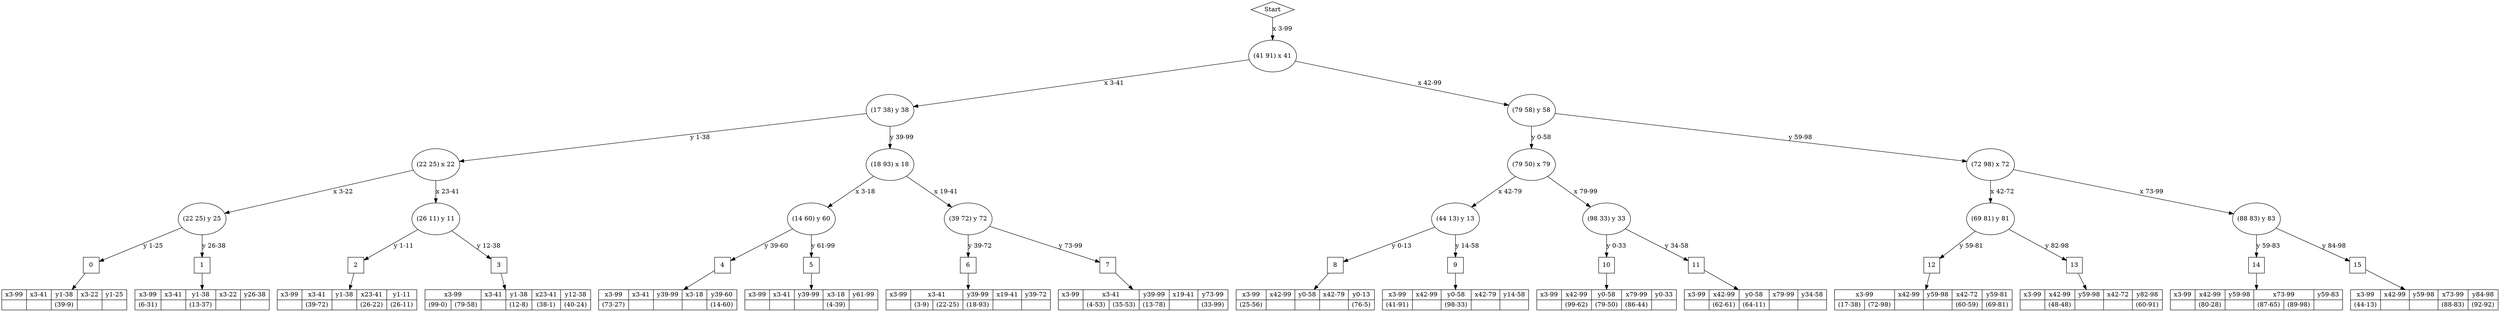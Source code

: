 digraph graphname{
ratio="fill";margin=0;
Node0 [shape=diamond label="Start"]
Node0 -> Node1 [label="x 3-99"]
Node1 [width=1 height=1 label ="(41 91) x 41"]
Node1 -> Node2 [label="x 3-41"]
Node2 [width=1 height=1 label ="(17 38) y 38"]
Node2 -> Node3 [label="y 1-38"]
Node3 [width=1 height=1 label ="(22 25) x 22"]
Node3 -> Node4 [label="x 3-22"]
Node4 [width=1 height=1 label ="(22 25) y 25"]
Node4 -> Node5 [label="y 1-25"]
Node5 [shape=rectangle width=0.5 height=0.5 label="0"]
struct26 [shape=record label=" {x3-99|{}}|{x3-41|{}}|{y1-38|{ (39-9)}}|{x3-22|{}}|{y1-25|{}}"]
Node5 -> struct26
Node4 -> Node6 [label="y 26-38"]
Node6 [shape=rectangle width=0.5 height=0.5 label="1"]
struct31 [shape=record label=" {x3-99|{ (6-31)}}|{x3-41|{}}|{y1-38|{ (13-37)}}|{x3-22|{}}|{y26-38|{}}"]
Node6 -> struct31
Node3 -> Node7 [label="x 23-41"]
Node7 [width=1 height=1 label ="(26 11) y 11"]
Node7 -> Node8 [label="y 1-11"]
Node8 [shape=rectangle width=0.5 height=0.5 label="2"]
struct41 [shape=record label=" {x3-99|{}}|{x3-41|{ (39-72)}}|{y1-38|{}}|{x23-41|{ (26-22)}}|{y1-11|{ (26-11)}}"]
Node8 -> struct41
Node7 -> Node9 [label="y 12-38"]
Node9 [shape=rectangle width=0.5 height=0.5 label="3"]
struct46 [shape=record label=" {x3-99|{ (99-0)|(79-58)}}|{x3-41|{}}|{y1-38|{ (12-8)}}|{x23-41|{ (38-1)}}|{y12-38|{ (40-24)}}"]
Node9 -> struct46
Node2 -> Node10 [label="y 39-99"]
Node10 [width=1 height=1 label ="(18 93) x 18"]
Node10 -> Node11 [label="x 3-18"]
Node11 [width=1 height=1 label ="(14 60) y 60"]
Node11 -> Node12 [label="y 39-60"]
Node12 [shape=rectangle width=0.5 height=0.5 label="4"]
struct61 [shape=record label=" {x3-99|{ (73-27)}}|{x3-41|{}}|{y39-99|{}}|{x3-18|{}}|{y39-60|{ (14-60)}}"]
Node12 -> struct61
Node11 -> Node13 [label="y 61-99"]
Node13 [shape=rectangle width=0.5 height=0.5 label="5"]
struct66 [shape=record label=" {x3-99|{}}|{x3-41|{}}|{y39-99|{}}|{x3-18|{ (4-39)}}|{y61-99|{}}"]
Node13 -> struct66
Node10 -> Node14 [label="x 19-41"]
Node14 [width=1 height=1 label ="(39 72) y 72"]
Node14 -> Node15 [label="y 39-72"]
Node15 [shape=rectangle width=0.5 height=0.5 label="6"]
struct76 [shape=record label=" {x3-99|{}}|{x3-41|{ (3-9)|(22-25)}}|{y39-99|{ (18-93)}}|{x19-41|{}}|{y39-72|{}}"]
Node15 -> struct76
Node14 -> Node16 [label="y 73-99"]
Node16 [shape=rectangle width=0.5 height=0.5 label="7"]
struct81 [shape=record label=" {x3-99|{}}|{x3-41|{ (4-53)|(35-53)}}|{y39-99|{ (13-78)}}|{x19-41|{}}|{y73-99|{ (33-99)}}"]
Node16 -> struct81
Node1 -> Node17 [label="x 42-99"]
Node17 [width=1 height=1 label ="(79 58) y 58"]
Node17 -> Node18 [label="y 0-58"]
Node18 [width=1 height=1 label ="(79 50) x 79"]
Node18 -> Node19 [label="x 42-79"]
Node19 [width=1 height=1 label ="(44 13) y 13"]
Node19 -> Node20 [label="y 0-13"]
Node20 [shape=rectangle width=0.5 height=0.5 label="8"]
struct101 [shape=record label=" {x3-99|{ (25-56)}}|{x42-99|{}}|{y0-58|{}}|{x42-79|{}}|{y0-13|{ (76-5)}}"]
Node20 -> struct101
Node19 -> Node21 [label="y 14-58"]
Node21 [shape=rectangle width=0.5 height=0.5 label="9"]
struct106 [shape=record label=" {x3-99|{ (41-91)}}|{x42-99|{}}|{y0-58|{ (98-33)}}|{x42-79|{}}|{y14-58|{}}"]
Node21 -> struct106
Node18 -> Node22 [label="x 79-99"]
Node22 [width=1 height=1 label ="(98 33) y 33"]
Node22 -> Node23 [label="y 0-33"]
Node23 [shape=rectangle width=0.5 height=0.5 label="10"]
struct116 [shape=record label=" {x3-99|{}}|{x42-99|{ (99-62)}}|{y0-58|{ (79-50)}}|{x79-99|{ (86-44)}}|{y0-33|{}}"]
Node23 -> struct116
Node22 -> Node24 [label="y 34-58"]
Node24 [shape=rectangle width=0.5 height=0.5 label="11"]
struct121 [shape=record label=" {x3-99|{}}|{x42-99|{ (62-61)}}|{y0-58|{ (64-11)}}|{x79-99|{}}|{y34-58|{}}"]
Node24 -> struct121
Node17 -> Node25 [label="y 59-98"]
Node25 [width=1 height=1 label ="(72 98) x 72"]
Node25 -> Node26 [label="x 42-72"]
Node26 [width=1 height=1 label ="(69 81) y 81"]
Node26 -> Node27 [label="y 59-81"]
Node27 [shape=rectangle width=0.5 height=0.5 label="12"]
struct136 [shape=record label=" {x3-99|{ (17-38)|(72-98)}}|{x42-99|{}}|{y59-98|{}}|{x42-72|{ (60-59)}}|{y59-81|{ (69-81)}}"]
Node27 -> struct136
Node26 -> Node28 [label="y 82-98"]
Node28 [shape=rectangle width=0.5 height=0.5 label="13"]
struct141 [shape=record label=" {x3-99|{}}|{x42-99|{ (48-48)}}|{y59-98|{}}|{x42-72|{}}|{y82-98|{ (60-91)}}"]
Node28 -> struct141
Node25 -> Node29 [label="x 73-99"]
Node29 [width=1 height=1 label ="(88 83) y 83"]
Node29 -> Node30 [label="y 59-83"]
Node30 [shape=rectangle width=0.5 height=0.5 label="14"]
struct151 [shape=record label=" {x3-99|{}}|{x42-99|{ (80-28)}}|{y59-98|{}}|{x73-99|{ (87-65)|(89-98)}}|{y59-83|{}}"]
Node30 -> struct151
Node29 -> Node31 [label="y 84-98"]
Node31 [shape=rectangle width=0.5 height=0.5 label="15"]
struct156 [shape=record label=" {x3-99|{ (44-13)}}|{x42-99|{}}|{y59-98|{}}|{x73-99|{ (88-83)}}|{y84-98|{ (92-92)}}"]
Node31 -> struct156
}
